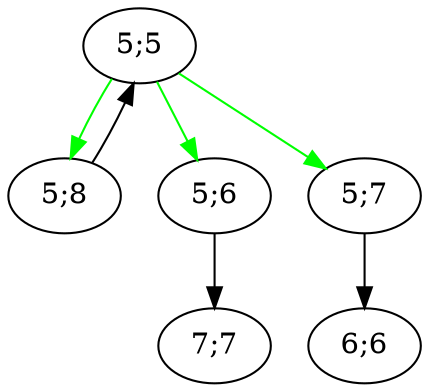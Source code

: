 digraph G {
node [shape=oval];
"5;6" -> "7;7" [color=black];
"5;7" -> "6;6" [color=black];
"5;8" -> "5;5" [color=black];
"5;5" -> "5;6" [color=green];
"5;5" -> "5;7" [color=green];
"5;5" -> "5;8" [color=green];
}
